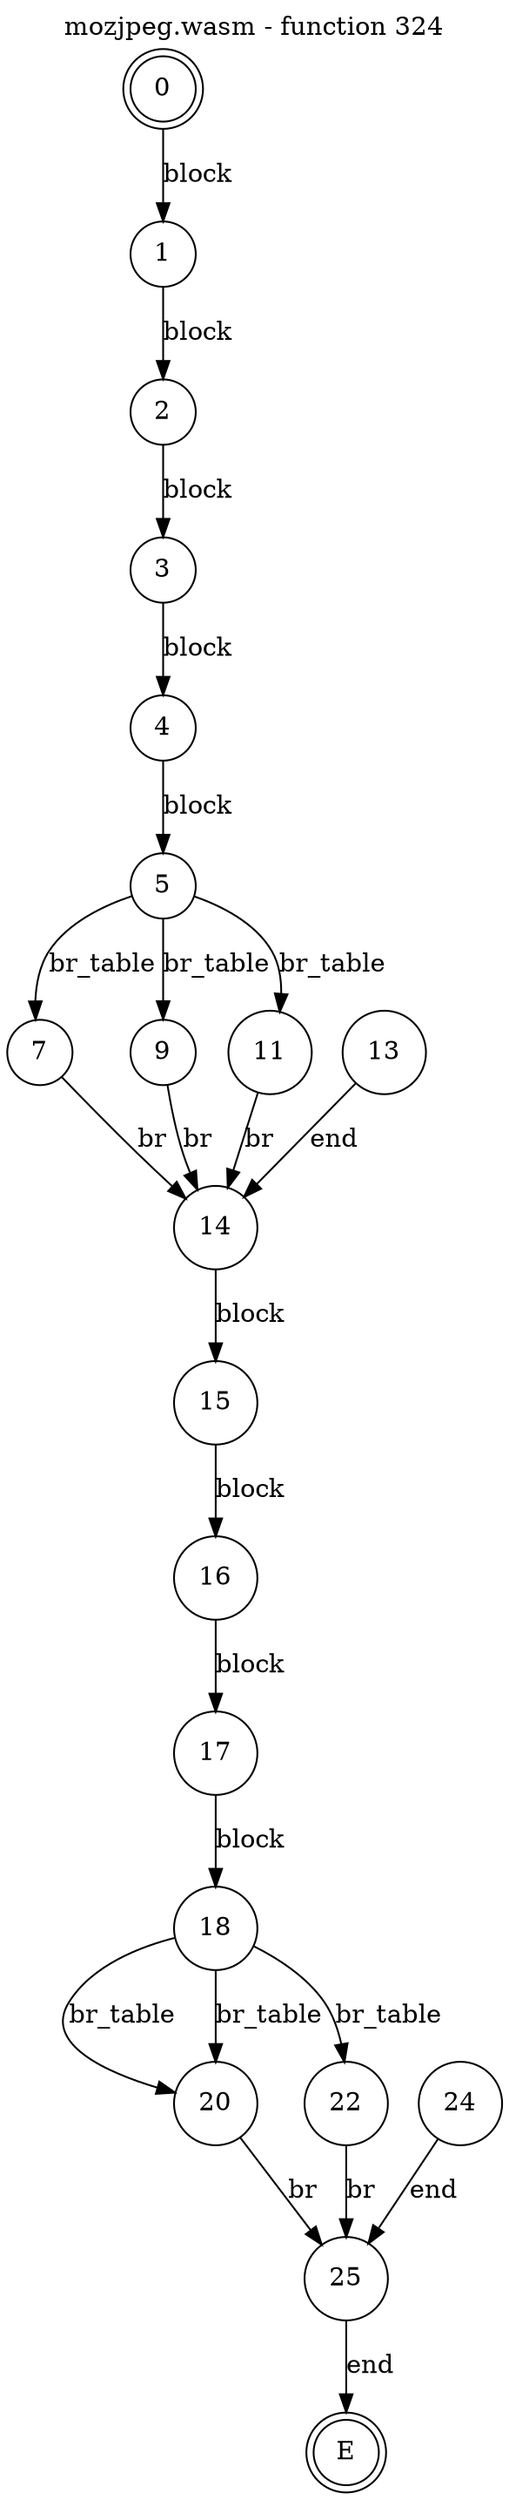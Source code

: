 digraph finite_state_machine {
    label = "mozjpeg.wasm - function 324"
    labelloc =  t
    labelfontsize = 16
    labelfontcolor = black
    labelfontname = "Helvetica"
    node [shape = doublecircle]; 0 E ;
    node [shape = circle];
    0 -> 1[label="block"];
    1 -> 2[label="block"];
    2 -> 3[label="block"];
    3 -> 4[label="block"];
    4 -> 5[label="block"];
    5 -> 7[label="br_table"];
    5 -> 9[label="br_table"];
    5 -> 11[label="br_table"];
    7 -> 14[label="br"];
    9 -> 14[label="br"];
    11 -> 14[label="br"];
    13 -> 14[label="end"];
    14 -> 15[label="block"];
    15 -> 16[label="block"];
    16 -> 17[label="block"];
    17 -> 18[label="block"];
    18 -> 20[label="br_table"];
    18 -> 20[label="br_table"];
    18 -> 22[label="br_table"];
    20 -> 25[label="br"];
    22 -> 25[label="br"];
    24 -> 25[label="end"];
    25 -> E[label="end"];
}
